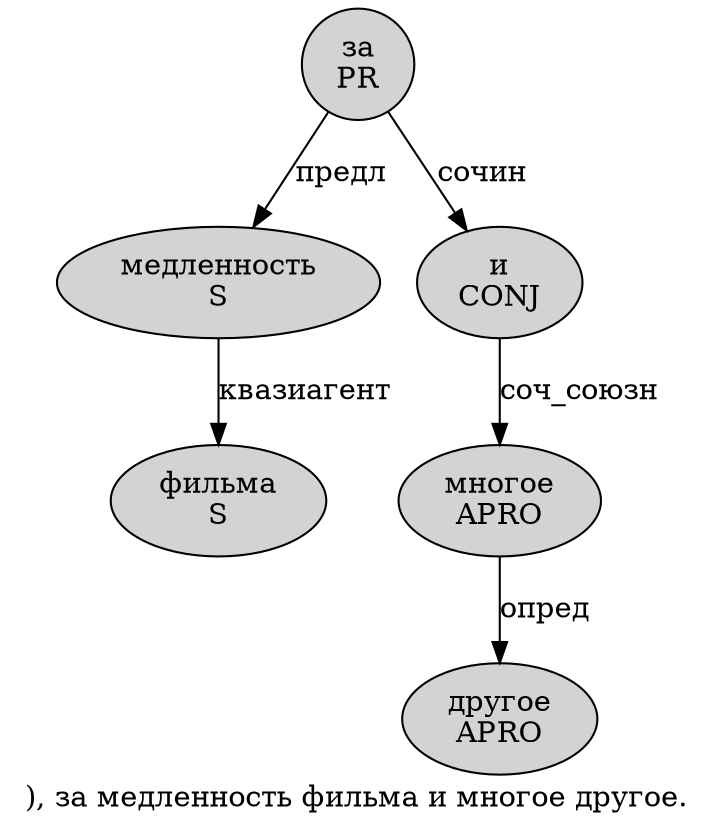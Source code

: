 digraph SENTENCE_1718 {
	graph [label="), за медленность фильма и многое другое."]
	node [style=filled]
		2 [label="за
PR" color="" fillcolor=lightgray penwidth=1 shape=ellipse]
		3 [label="медленность
S" color="" fillcolor=lightgray penwidth=1 shape=ellipse]
		4 [label="фильма
S" color="" fillcolor=lightgray penwidth=1 shape=ellipse]
		5 [label="и
CONJ" color="" fillcolor=lightgray penwidth=1 shape=ellipse]
		6 [label="многое
APRO" color="" fillcolor=lightgray penwidth=1 shape=ellipse]
		7 [label="другое
APRO" color="" fillcolor=lightgray penwidth=1 shape=ellipse]
			3 -> 4 [label="квазиагент"]
			6 -> 7 [label="опред"]
			5 -> 6 [label="соч_союзн"]
			2 -> 3 [label="предл"]
			2 -> 5 [label="сочин"]
}